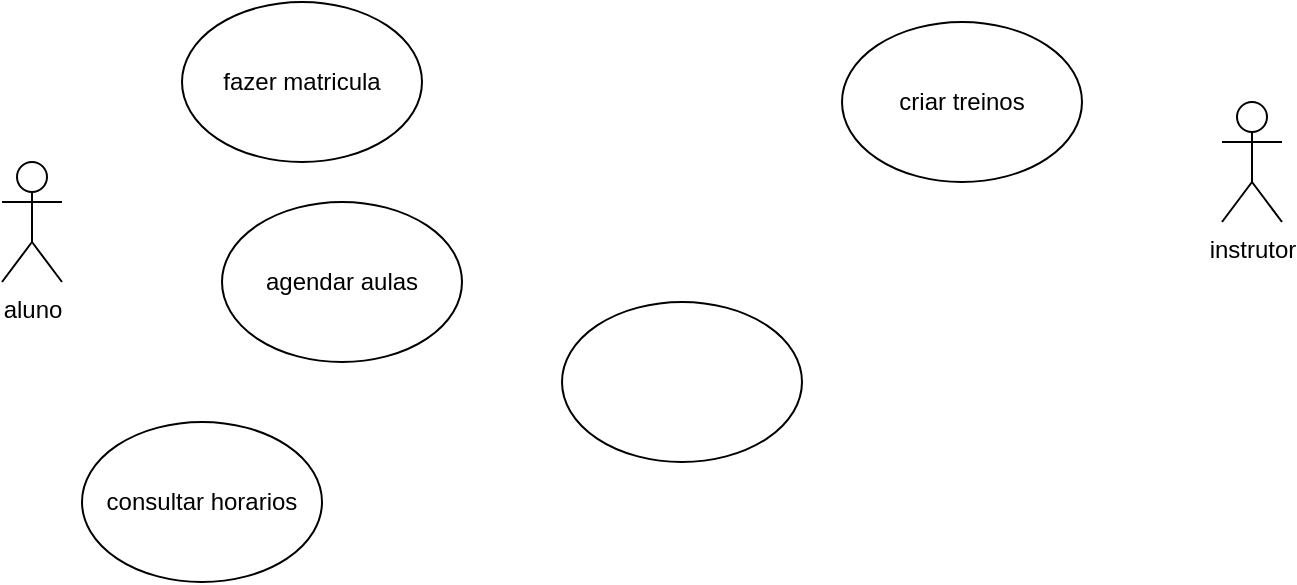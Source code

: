 <mxfile version="26.1.3">
  <diagram name="Página-1" id="LTFYRpQ9axwa474qKs2M">
    <mxGraphModel dx="980" dy="494" grid="1" gridSize="10" guides="1" tooltips="1" connect="1" arrows="1" fold="1" page="1" pageScale="1" pageWidth="827" pageHeight="1169" math="0" shadow="0">
      <root>
        <mxCell id="0" />
        <mxCell id="1" parent="0" />
        <mxCell id="nBJqunPCnGTzCCJviJpO-1" value="aluno" style="shape=umlActor;verticalLabelPosition=bottom;verticalAlign=top;html=1;outlineConnect=0;" vertex="1" parent="1">
          <mxGeometry x="70" y="150" width="30" height="60" as="geometry" />
        </mxCell>
        <mxCell id="nBJqunPCnGTzCCJviJpO-2" value="fazer matricula" style="ellipse;whiteSpace=wrap;html=1;" vertex="1" parent="1">
          <mxGeometry x="160" y="70" width="120" height="80" as="geometry" />
        </mxCell>
        <mxCell id="nBJqunPCnGTzCCJviJpO-3" value="agendar aulas" style="ellipse;whiteSpace=wrap;html=1;" vertex="1" parent="1">
          <mxGeometry x="180" y="170" width="120" height="80" as="geometry" />
        </mxCell>
        <mxCell id="nBJqunPCnGTzCCJviJpO-4" value="consultar horarios" style="ellipse;whiteSpace=wrap;html=1;" vertex="1" parent="1">
          <mxGeometry x="110" y="280" width="120" height="80" as="geometry" />
        </mxCell>
        <mxCell id="nBJqunPCnGTzCCJviJpO-5" value="instrutor" style="shape=umlActor;verticalLabelPosition=bottom;verticalAlign=top;html=1;outlineConnect=0;" vertex="1" parent="1">
          <mxGeometry x="680" y="120" width="30" height="60" as="geometry" />
        </mxCell>
        <mxCell id="nBJqunPCnGTzCCJviJpO-7" value="" style="ellipse;whiteSpace=wrap;html=1;" vertex="1" parent="1">
          <mxGeometry x="350" y="220" width="120" height="80" as="geometry" />
        </mxCell>
        <mxCell id="nBJqunPCnGTzCCJviJpO-8" value="criar treinos" style="ellipse;whiteSpace=wrap;html=1;" vertex="1" parent="1">
          <mxGeometry x="490" y="80" width="120" height="80" as="geometry" />
        </mxCell>
      </root>
    </mxGraphModel>
  </diagram>
</mxfile>

